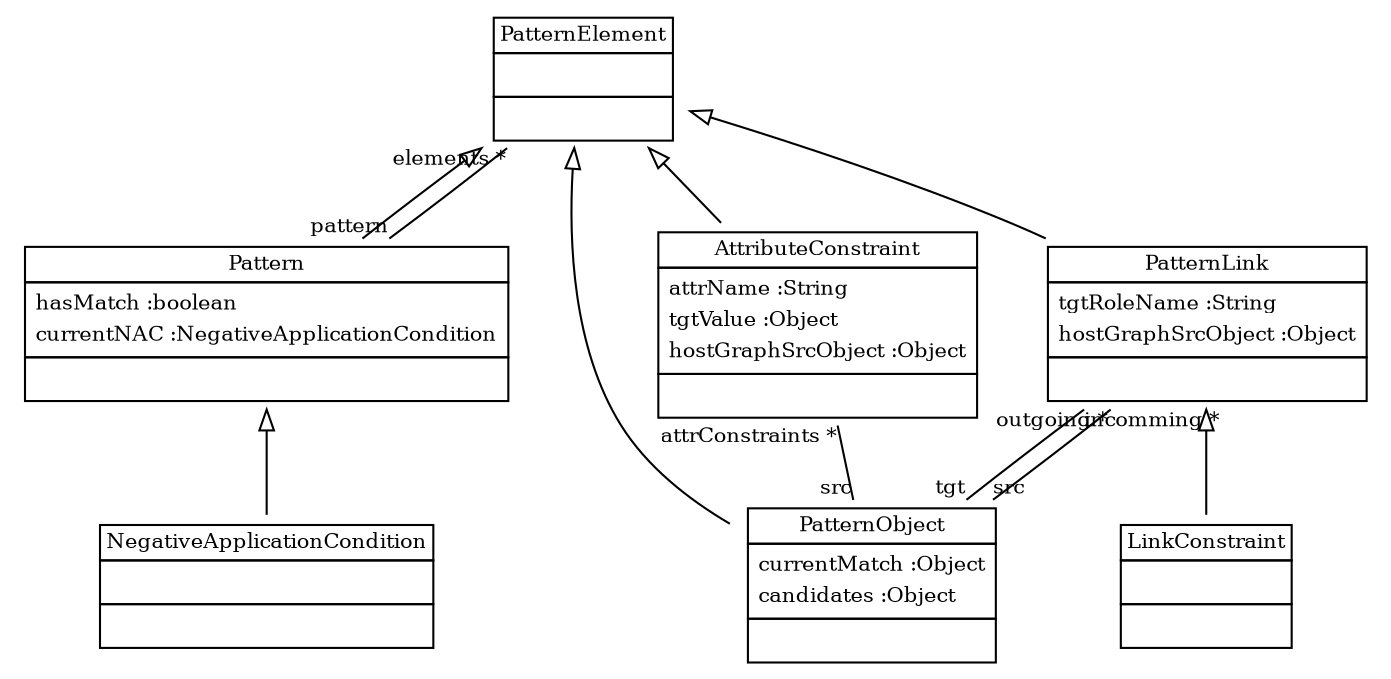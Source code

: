 
 digraph ClassDiagram {
    node [shape = none, fontsize = 10]; 
    edge [fontsize = 10];
    
    
    PatternElement [label=<<table border='0' cellborder='1' cellspacing='0'> <tr> <td>PatternElement</td> </tr> <tr><td><table border='0' cellborder='0' cellspacing='0'> <tr><td> </td></tr> </table></td></tr> <tr><td><table border='0' cellborder='0' cellspacing='0'> <tr><td> </td></tr> </table></td></tr> </table>>];
    Pattern [label=<<table border='0' cellborder='1' cellspacing='0'> <tr> <td>Pattern</td> </tr> <tr><td><table border='0' cellborder='0' cellspacing='0'> <tr><td align='left'>hasMatch :boolean</td></tr> <tr><td align='left'>currentNAC :NegativeApplicationCondition</td></tr>  </table></td></tr> <tr><td><table border='0' cellborder='0' cellspacing='0'> <tr><td> </td></tr> </table></td></tr> </table>>];
    NegativeApplicationCondition [label=<<table border='0' cellborder='1' cellspacing='0'> <tr> <td>NegativeApplicationCondition</td> </tr> <tr><td><table border='0' cellborder='0' cellspacing='0'> <tr><td> </td></tr> </table></td></tr> <tr><td><table border='0' cellborder='0' cellspacing='0'> <tr><td> </td></tr> </table></td></tr> </table>>];
    PatternObject [label=<<table border='0' cellborder='1' cellspacing='0'> <tr> <td>PatternObject</td> </tr> <tr><td><table border='0' cellborder='0' cellspacing='0'> <tr><td align='left'>currentMatch :Object</td></tr> <tr><td align='left'>candidates :Object</td></tr>  </table></td></tr> <tr><td><table border='0' cellborder='0' cellspacing='0'> <tr><td> </td></tr> </table></td></tr> </table>>];
    PatternLink [label=<<table border='0' cellborder='1' cellspacing='0'> <tr> <td>PatternLink</td> </tr> <tr><td><table border='0' cellborder='0' cellspacing='0'> <tr><td align='left'>tgtRoleName :String</td></tr> <tr><td align='left'>hostGraphSrcObject :Object</td></tr>  </table></td></tr> <tr><td><table border='0' cellborder='0' cellspacing='0'> <tr><td> </td></tr> </table></td></tr> </table>>];
    AttributeConstraint [label=<<table border='0' cellborder='1' cellspacing='0'> <tr> <td>AttributeConstraint</td> </tr> <tr><td><table border='0' cellborder='0' cellspacing='0'> <tr><td align='left'>attrName :String</td></tr> <tr><td align='left'>tgtValue :Object</td></tr> <tr><td align='left'>hostGraphSrcObject :Object</td></tr>  </table></td></tr> <tr><td><table border='0' cellborder='0' cellspacing='0'> <tr><td> </td></tr> </table></td></tr> </table>>];
    LinkConstraint [label=<<table border='0' cellborder='1' cellspacing='0'> <tr> <td>LinkConstraint</td> </tr> <tr><td><table border='0' cellborder='0' cellspacing='0'> <tr><td> </td></tr> </table></td></tr> <tr><td><table border='0' cellborder='0' cellspacing='0'> <tr><td> </td></tr> </table></td></tr> </table>>];
    
    
    
    PatternElement ->  Pattern [dir = "back" arrowtail = "empty"];
    Pattern ->  NegativeApplicationCondition [dir = "back" arrowtail = "empty"];
    PatternElement ->  PatternObject [dir = "back" arrowtail = "empty"];
    PatternElement ->  PatternLink [dir = "back" arrowtail = "empty"];
    PatternElement ->  AttributeConstraint [dir = "back" arrowtail = "empty"];
    PatternLink ->  LinkConstraint [dir = "back" arrowtail = "empty"];
    Pattern -> PatternElement [headlabel = "elements *" taillabel = "pattern" arrowhead = "none" ];
    PatternLink -> PatternObject [headlabel = "tgt" taillabel = "incomming *" arrowhead = "none" ];
    PatternLink -> PatternObject [headlabel = "src" taillabel = "outgoing *" arrowhead = "none" ];
    AttributeConstraint -> PatternObject [headlabel = "src" taillabel = "attrConstraints *" arrowhead = "none" ];
}

